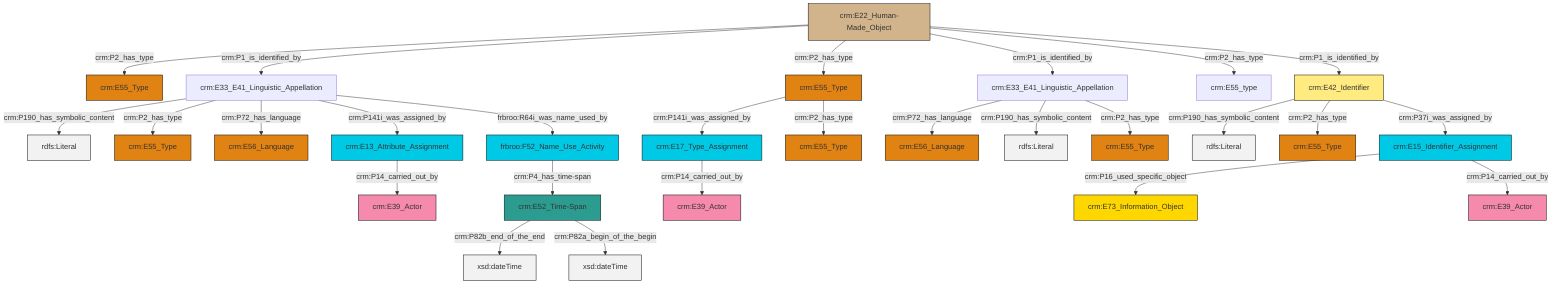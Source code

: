 graph TD
classDef Literal fill:#f2f2f2,stroke:#000000;
classDef CRM_Entity fill:#FFFFFF,stroke:#000000;
classDef Temporal_Entity fill:#00C9E6, stroke:#000000;
classDef Type fill:#E18312, stroke:#000000;
classDef Time-Span fill:#2C9C91, stroke:#000000;
classDef Appellation fill:#FFEB7F, stroke:#000000;
classDef Place fill:#008836, stroke:#000000;
classDef Persistent_Item fill:#B266B2, stroke:#000000;
classDef Conceptual_Object fill:#FFD700, stroke:#000000;
classDef Physical_Thing fill:#D2B48C, stroke:#000000;
classDef Actor fill:#f58aad, stroke:#000000;
classDef PC_Classes fill:#4ce600, stroke:#000000;
classDef Multi fill:#cccccc,stroke:#000000;

5["crm:E42_Identifier"]:::Appellation -->|crm:P190_has_symbolic_content| 6[rdfs:Literal]:::Literal
9["crm:E33_E41_Linguistic_Appellation"]:::Default -->|crm:P72_has_language| 10["crm:E56_Language"]:::Type
13["crm:E17_Type_Assignment"]:::Temporal_Entity -->|crm:P14_carried_out_by| 14["crm:E39_Actor"]:::Actor
15["crm:E33_E41_Linguistic_Appellation"]:::Default -->|crm:P190_has_symbolic_content| 16[rdfs:Literal]:::Literal
11["crm:E22_Human-Made_Object"]:::Physical_Thing -->|crm:P2_has_type| 17["crm:E55_Type"]:::Type
7["crm:E52_Time-Span"]:::Time-Span -->|crm:P82b_end_of_the_end| 22[xsd:dateTime]:::Literal
7["crm:E52_Time-Span"]:::Time-Span -->|crm:P82a_begin_of_the_begin| 23[xsd:dateTime]:::Literal
24["crm:E15_Identifier_Assignment"]:::Temporal_Entity -->|crm:P16_used_specific_object| 25["crm:E73_Information_Object"]:::Conceptual_Object
9["crm:E33_E41_Linguistic_Appellation"]:::Default -->|crm:P190_has_symbolic_content| 26[rdfs:Literal]:::Literal
32["crm:E55_Type"]:::Type -->|crm:P141i_was_assigned_by| 13["crm:E17_Type_Assignment"]:::Temporal_Entity
11["crm:E22_Human-Made_Object"]:::Physical_Thing -->|crm:P1_is_identified_by| 15["crm:E33_E41_Linguistic_Appellation"]:::Default
11["crm:E22_Human-Made_Object"]:::Physical_Thing -->|crm:P2_has_type| 32["crm:E55_Type"]:::Type
29["frbroo:F52_Name_Use_Activity"]:::Temporal_Entity -->|crm:P4_has_time-span| 7["crm:E52_Time-Span"]:::Time-Span
18["crm:E13_Attribute_Assignment"]:::Temporal_Entity -->|crm:P14_carried_out_by| 40["crm:E39_Actor"]:::Actor
11["crm:E22_Human-Made_Object"]:::Physical_Thing -->|crm:P1_is_identified_by| 9["crm:E33_E41_Linguistic_Appellation"]:::Default
11["crm:E22_Human-Made_Object"]:::Physical_Thing -->|crm:P2_has_type| 33["crm:E55_type"]:::Default
9["crm:E33_E41_Linguistic_Appellation"]:::Default -->|crm:P2_has_type| 38["crm:E55_Type"]:::Type
24["crm:E15_Identifier_Assignment"]:::Temporal_Entity -->|crm:P14_carried_out_by| 35["crm:E39_Actor"]:::Actor
5["crm:E42_Identifier"]:::Appellation -->|crm:P2_has_type| 43["crm:E55_Type"]:::Type
32["crm:E55_Type"]:::Type -->|crm:P2_has_type| 0["crm:E55_Type"]:::Type
11["crm:E22_Human-Made_Object"]:::Physical_Thing -->|crm:P1_is_identified_by| 5["crm:E42_Identifier"]:::Appellation
15["crm:E33_E41_Linguistic_Appellation"]:::Default -->|crm:P2_has_type| 2["crm:E55_Type"]:::Type
15["crm:E33_E41_Linguistic_Appellation"]:::Default -->|crm:P72_has_language| 20["crm:E56_Language"]:::Type
5["crm:E42_Identifier"]:::Appellation -->|crm:P37i_was_assigned_by| 24["crm:E15_Identifier_Assignment"]:::Temporal_Entity
15["crm:E33_E41_Linguistic_Appellation"]:::Default -->|crm:P141i_was_assigned_by| 18["crm:E13_Attribute_Assignment"]:::Temporal_Entity
15["crm:E33_E41_Linguistic_Appellation"]:::Default -->|frbroo:R64i_was_name_used_by| 29["frbroo:F52_Name_Use_Activity"]:::Temporal_Entity